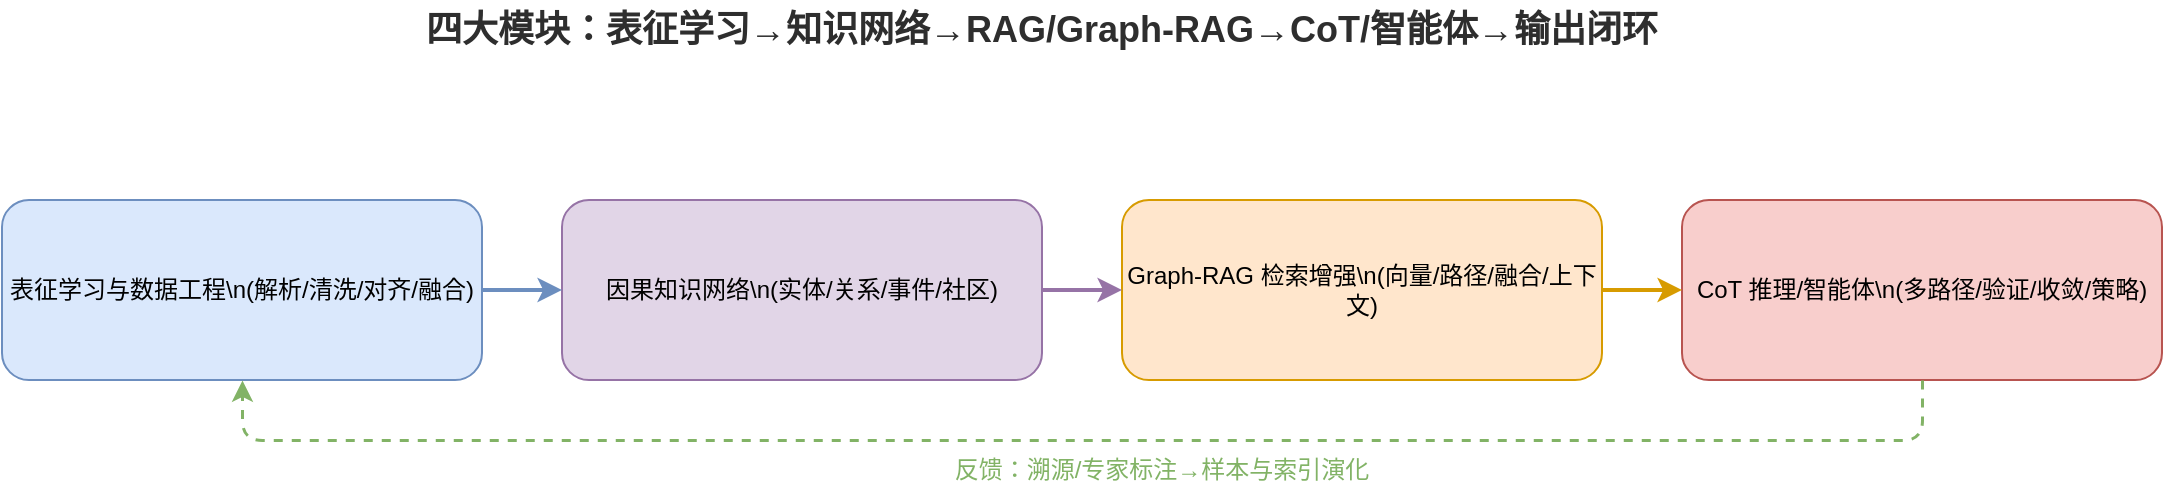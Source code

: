 <mxfile editor="drawio" version="24.7.0" type="device">
  <diagram id="modules-collab" name="图1-4 四大核心技术模块协同架构图">
    <mxGraphModel dx="1024" dy="768" grid="1" gridSize="10" guides="1" tooltips="1" connect="1" arrows="1" fold="1" page="1" pageScale="1" pageWidth="1169" pageHeight="827" math="0" shadow="0">
      <root>
        <mxCell id="0"/>
        <mxCell id="1" parent="0"/>
        <mxCell id="title" value="四大模块：表征学习→知识网络→RAG/Graph‑RAG→CoT/智能体→输出闭环" style="text;html=1;strokeColor=none;fillColor=none;align=center;verticalAlign=middle;fontSize=18;fontStyle=1;fontColor=#2E2E2E;whiteSpace=wrap;" parent="1" vertex="1">
          <mxGeometry x="160" y="20" width="840" height="30" as="geometry"/>
        </mxCell>
        <mxCell id="rep" value="表征学习与数据工程\n(解析/清洗/对齐/融合)" style="rounded=1;whiteSpace=wrap;html=1;fillColor=#dae8fc;strokeColor=#6c8ebf;" parent="1" vertex="1">
          <mxGeometry x="60" y="120" width="240" height="90" as="geometry"/>
        </mxCell>
        <mxCell id="kg" value="因果知识网络\n(实体/关系/事件/社区)" style="rounded=1;whiteSpace=wrap;html=1;fillColor=#e1d5e7;strokeColor=#9673a6;" parent="1" vertex="1">
          <mxGeometry x="340" y="120" width="240" height="90" as="geometry"/>
        </mxCell>
        <mxCell id="rag" value="Graph‑RAG 检索增强\n(向量/路径/融合/上下文)" style="rounded=1;whiteSpace=wrap;html=1;fillColor=#ffe6cc;strokeColor=#d79b00;" parent="1" vertex="1">
          <mxGeometry x="620" y="120" width="240" height="90" as="geometry"/>
        </mxCell>
        <mxCell id="cot" value="CoT 推理/智能体\n(多路径/验证/收敛/策略)" style="rounded=1;whiteSpace=wrap;html=1;fillColor=#f8cecc;strokeColor=#b85450;" parent="1" vertex="1">
          <mxGeometry x="900" y="120" width="240" height="90" as="geometry"/>
        </mxCell>
        <mxCell id="edge1" style="edgeStyle=orthogonalEdgeStyle;rounded=0;html=1;strokeWidth=2;strokeColor=#6c8ebf;" parent="1" source="rep" target="kg" edge="1"><mxGeometry relative="1" as="geometry"/></mxCell>
        <mxCell id="edge2" style="edgeStyle=orthogonalEdgeStyle;rounded=0;html=1;strokeWidth=2;strokeColor=#9673a6;" parent="1" source="kg" target="rag" edge="1"><mxGeometry relative="1" as="geometry"/></mxCell>
        <mxCell id="edge3" style="edgeStyle=orthogonalEdgeStyle;rounded=0;html=1;strokeWidth=2;strokeColor=#d79b00;" parent="1" source="rag" target="cot" edge="1"><mxGeometry relative="1" as="geometry"/></mxCell>
        <mxCell id="fb" value="反馈：溯源/专家标注→样本与索引演化" style="text;html=1;strokeColor=none;fillColor=none;align=center;verticalAlign=middle;fontSize=12;fontColor=#82b366;whiteSpace=wrap;" parent="1" vertex="1">
          <mxGeometry x="340" y="240" width="600" height="30" as="geometry"/>
        </mxCell>
        <mxCell id="edge4" style="edgeStyle=orthogonalEdgeStyle;dashed=1;html=1;strokeWidth=1.5;strokeColor=#82b366;" parent="1" source="cot" target="rep" edge="1">
          <mxGeometry relative="1" as="geometry">
            <Array as="points"><mxPoint x="1020" y="240"/><mxPoint x="180" y="240"/></Array>
          </mxGeometry>
        </mxCell>
      </root>
    </mxGraphModel>
  </diagram>
</mxfile>


